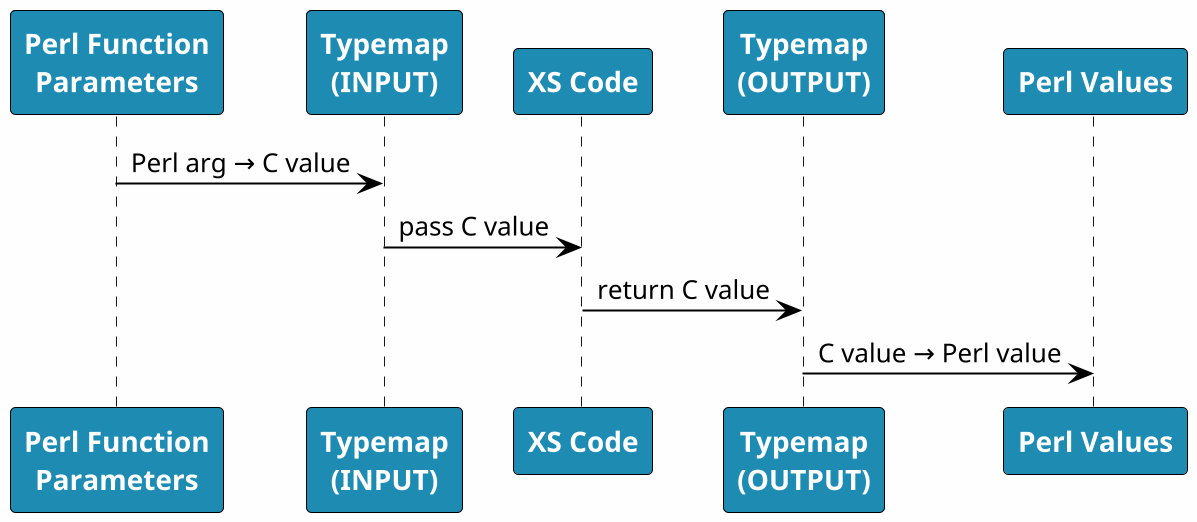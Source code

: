 @startuml
skinparam backgroundColor #FEFEFE
scale 2

skinparam participant {
  BackgroundColor #1E8BB3
  FontColor white
  FontStyle bold
  BorderColor #000000
}

skinparam sequence {
  ArrowColor #000000
}

participant "Perl Function\nParameters" as CParams
participant "Typemap\n(INPUT)" as TypemapIn
participant "XS Code" as XSCode
participant "Typemap\n(OUTPUT)" as TypemapOut
participant "Perl Values" as PerlVals

CParams -> TypemapIn : Perl arg → C value
TypemapIn -> XSCode : pass C value
XSCode -> TypemapOut : return C value
TypemapOut -> PerlVals : C value → Perl value

@enduml
